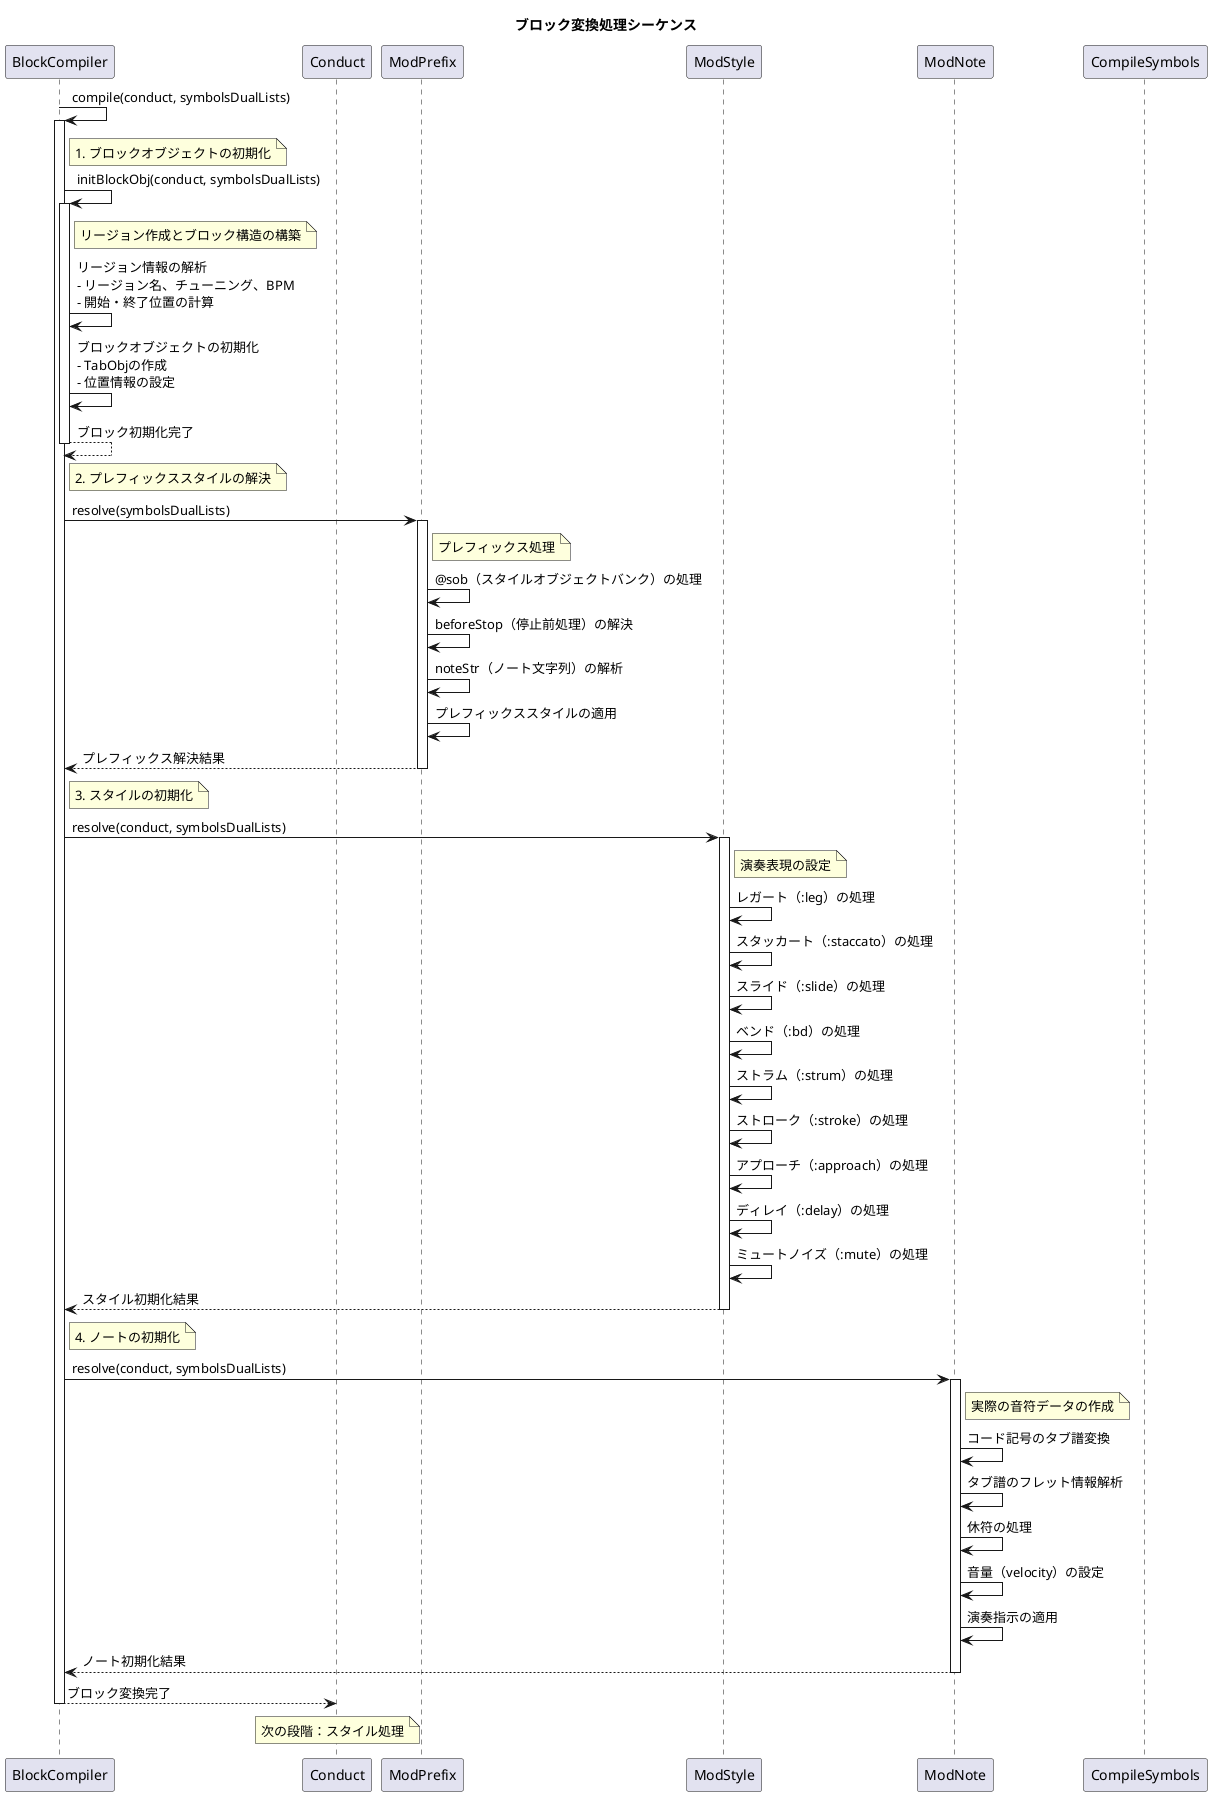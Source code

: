 @startuml block-compilation
title ブロック変換処理シーケンス

participant "BlockCompiler" as BC
participant "Conduct" as C
participant "ModPrefix" as MP
participant "ModStyle" as MS
participant "ModNote" as MN
participant "CompileSymbols" as CS

BC -> BC: compile(conduct, symbolsDualLists)
activate BC

note right of BC: 1. ブロックオブジェクトの初期化
BC -> BC: initBlockObj(conduct, symbolsDualLists)
activate BC

note right of BC: リージョン作成とブロック構造の構築
BC -> BC: リージョン情報の解析\n- リージョン名、チューニング、BPM\n- 開始・終了位置の計算
BC -> BC: ブロックオブジェクトの初期化\n- TabObjの作成\n- 位置情報の設定
BC --> BC: ブロック初期化完了
deactivate BC

note right of BC: 2. プレフィックススタイルの解決
BC -> MP: resolve(symbolsDualLists)
activate MP

note right of MP: プレフィックス処理
MP -> MP: @sob（スタイルオブジェクトバンク）の処理
MP -> MP: beforeStop（停止前処理）の解決
MP -> MP: noteStr（ノート文字列）の解析
MP -> MP: プレフィックススタイルの適用

MP --> BC: プレフィックス解決結果
deactivate MP

note right of BC: 3. スタイルの初期化
BC -> MS: resolve(conduct, symbolsDualLists)
activate MS

note right of MS: 演奏表現の設定
MS -> MS: レガート（:leg）の処理
MS -> MS: スタッカート（:staccato）の処理
MS -> MS: スライド（:slide）の処理
MS -> MS: ベンド（:bd）の処理
MS -> MS: ストラム（:strum）の処理
MS -> MS: ストローク（:stroke）の処理
MS -> MS: アプローチ（:approach）の処理
MS -> MS: ディレイ（:delay）の処理
MS -> MS: ミュートノイズ（:mute）の処理

MS --> BC: スタイル初期化結果
deactivate MS

note right of BC: 4. ノートの初期化
BC -> MN: resolve(conduct, symbolsDualLists)
activate MN

note right of MN: 実際の音符データの作成
MN -> MN: コード記号のタブ譜変換
MN -> MN: タブ譜のフレット情報解析
MN -> MN: 休符の処理
MN -> MN: 音量（velocity）の設定
MN -> MN: 演奏指示の適用

MN --> BC: ノート初期化結果
deactivate MN

BC --> C: ブロック変換完了
deactivate BC

note over C: 次の段階：スタイル処理

@enduml 